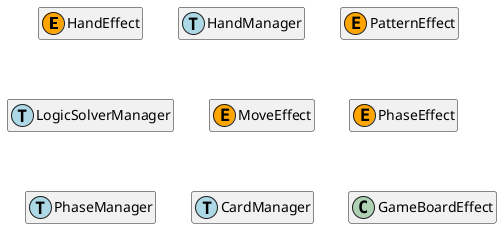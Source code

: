 @startuml
hide empty members
skinparam shadowing false

class HandEffect << (E, orange) >>
class HandManager << (T, lightblue) >>

class PatternEffect << (E, orange) >>
class LogicSolverManager << (T, lightblue) >>

class MoveEffect << (E, orange) >>

class PhaseEffect << (E, orange) >>
class PhaseManager << (T, lightblue) >>

class CardManager << (T, lightblue) >>

class GameBoardEffect
@enduml